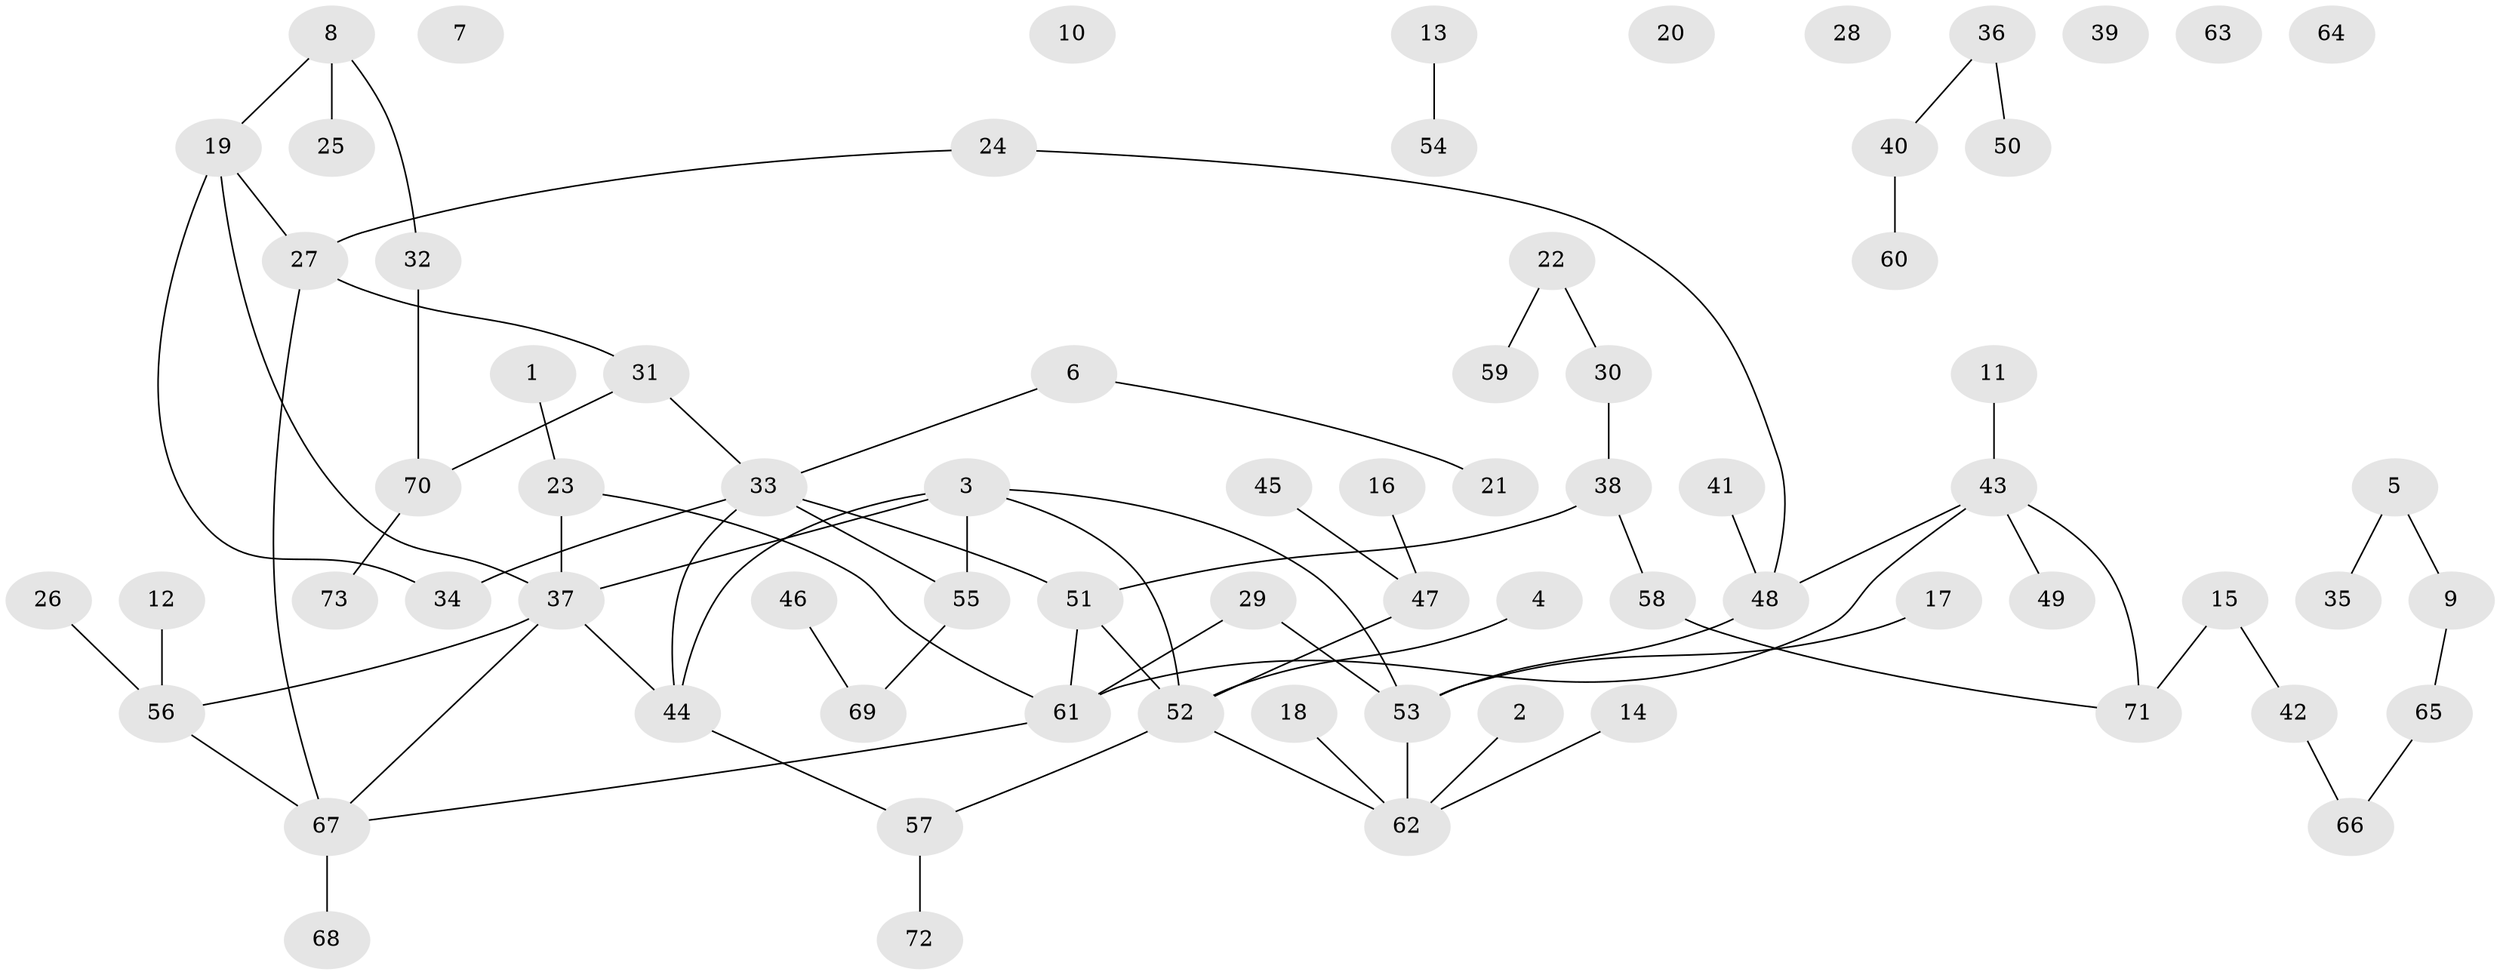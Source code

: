 // Generated by graph-tools (version 1.1) at 2025/00/03/09/25 03:00:49]
// undirected, 73 vertices, 79 edges
graph export_dot {
graph [start="1"]
  node [color=gray90,style=filled];
  1;
  2;
  3;
  4;
  5;
  6;
  7;
  8;
  9;
  10;
  11;
  12;
  13;
  14;
  15;
  16;
  17;
  18;
  19;
  20;
  21;
  22;
  23;
  24;
  25;
  26;
  27;
  28;
  29;
  30;
  31;
  32;
  33;
  34;
  35;
  36;
  37;
  38;
  39;
  40;
  41;
  42;
  43;
  44;
  45;
  46;
  47;
  48;
  49;
  50;
  51;
  52;
  53;
  54;
  55;
  56;
  57;
  58;
  59;
  60;
  61;
  62;
  63;
  64;
  65;
  66;
  67;
  68;
  69;
  70;
  71;
  72;
  73;
  1 -- 23;
  2 -- 62;
  3 -- 37;
  3 -- 44;
  3 -- 52;
  3 -- 53;
  3 -- 55;
  4 -- 52;
  5 -- 9;
  5 -- 35;
  6 -- 21;
  6 -- 33;
  8 -- 19;
  8 -- 25;
  8 -- 32;
  9 -- 65;
  11 -- 43;
  12 -- 56;
  13 -- 54;
  14 -- 62;
  15 -- 42;
  15 -- 71;
  16 -- 47;
  17 -- 53;
  18 -- 62;
  19 -- 27;
  19 -- 34;
  19 -- 37;
  22 -- 30;
  22 -- 59;
  23 -- 37;
  23 -- 61;
  24 -- 27;
  24 -- 48;
  26 -- 56;
  27 -- 31;
  27 -- 67;
  29 -- 53;
  29 -- 61;
  30 -- 38;
  31 -- 33;
  31 -- 70;
  32 -- 70;
  33 -- 34;
  33 -- 44;
  33 -- 51;
  33 -- 55;
  36 -- 40;
  36 -- 50;
  37 -- 44;
  37 -- 56;
  37 -- 67;
  38 -- 51;
  38 -- 58;
  40 -- 60;
  41 -- 48;
  42 -- 66;
  43 -- 48;
  43 -- 49;
  43 -- 61;
  43 -- 71;
  44 -- 57;
  45 -- 47;
  46 -- 69;
  47 -- 52;
  48 -- 53;
  51 -- 52;
  51 -- 61;
  52 -- 57;
  52 -- 62;
  53 -- 62;
  55 -- 69;
  56 -- 67;
  57 -- 72;
  58 -- 71;
  61 -- 67;
  65 -- 66;
  67 -- 68;
  70 -- 73;
}
